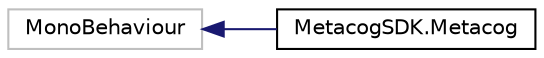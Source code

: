 digraph "Graphical Class Hierarchy"
{
  edge [fontname="Helvetica",fontsize="10",labelfontname="Helvetica",labelfontsize="10"];
  node [fontname="Helvetica",fontsize="10",shape=record];
  rankdir="LR";
  Node1 [label="MonoBehaviour",height=0.2,width=0.4,color="grey75", fillcolor="white", style="filled"];
  Node1 -> Node2 [dir="back",color="midnightblue",fontsize="10",style="solid",fontname="Helvetica"];
  Node2 [label="MetacogSDK.Metacog",height=0.2,width=0.4,color="black", fillcolor="white", style="filled",URL="$classMetacogSDK_1_1Metacog.html",tooltip="MonoBehavior that should be added to the Unity3D project. "];
}
